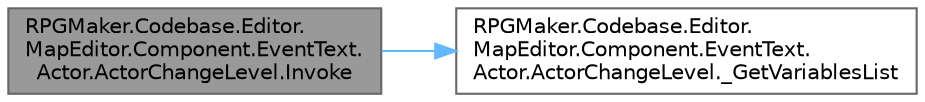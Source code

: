 digraph "RPGMaker.Codebase.Editor.MapEditor.Component.EventText.Actor.ActorChangeLevel.Invoke"
{
 // LATEX_PDF_SIZE
  bgcolor="transparent";
  edge [fontname=Helvetica,fontsize=10,labelfontname=Helvetica,labelfontsize=10];
  node [fontname=Helvetica,fontsize=10,shape=box,height=0.2,width=0.4];
  rankdir="LR";
  Node1 [id="Node000001",label="RPGMaker.Codebase.Editor.\lMapEditor.Component.EventText.\lActor.ActorChangeLevel.Invoke",height=0.2,width=0.4,color="gray40", fillcolor="grey60", style="filled", fontcolor="black",tooltip=" "];
  Node1 -> Node2 [id="edge1_Node000001_Node000002",color="steelblue1",style="solid",tooltip=" "];
  Node2 [id="Node000002",label="RPGMaker.Codebase.Editor.\lMapEditor.Component.EventText.\lActor.ActorChangeLevel._GetVariablesList",height=0.2,width=0.4,color="grey40", fillcolor="white", style="filled",URL="$d6/d77/class_r_p_g_maker_1_1_codebase_1_1_editor_1_1_map_editor_1_1_component_1_1_event_text_1_1_actor_1_1_actor_change_level.html#a9c239dca46ce44484758b136ef4d2a2a",tooltip=" "];
}
